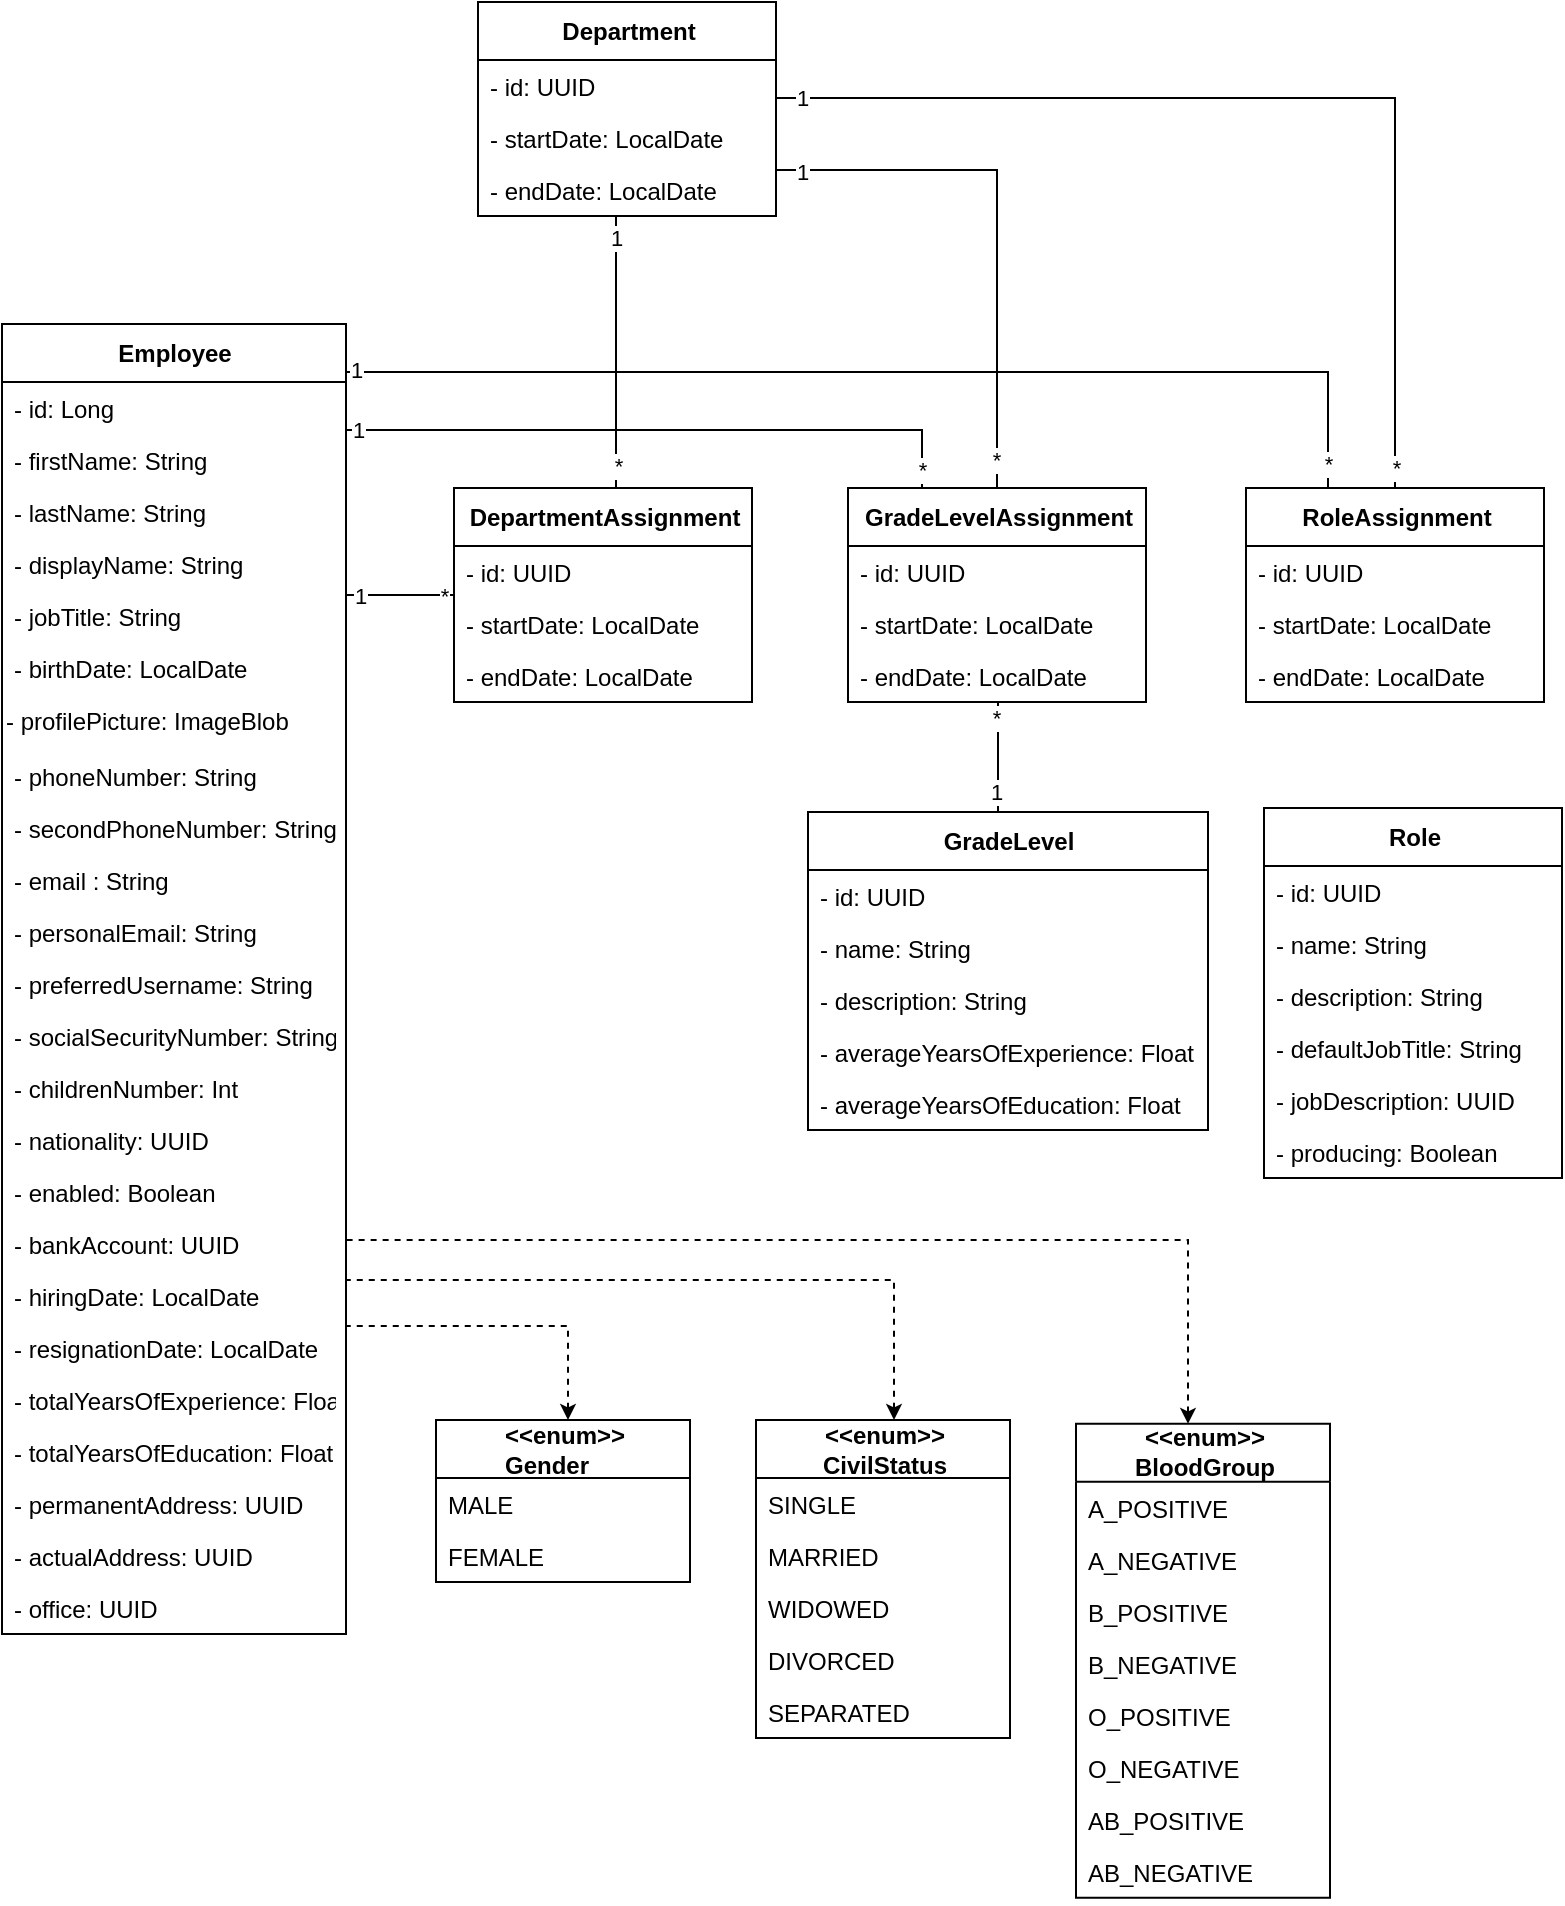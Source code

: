 <mxfile version="17.3.0" type="github">
  <diagram id="py8D9hM39GQcvUwsP0z1" name="Page-1">
    <mxGraphModel dx="100" dy="59" grid="0" gridSize="10" guides="1" tooltips="1" connect="1" arrows="1" fold="1" page="1" pageScale="1" pageWidth="827" pageHeight="1169" math="0" shadow="0">
      <root>
        <mxCell id="0" />
        <mxCell id="1" parent="0" />
        <mxCell id="fVXnOX0XPYzyJKklndwi-1" value="&lt;b&gt;Employee&lt;/b&gt;" style="swimlane;fontStyle=0;align=center;verticalAlign=middle;childLayout=stackLayout;horizontal=1;startSize=29;horizontalStack=0;resizeParent=1;resizeParentMax=0;resizeLast=0;collapsible=0;marginBottom=0;html=1;fontSize=12;labelPosition=center;verticalLabelPosition=middle;container=0;strokeColor=default;swimlaneLine=1;rounded=0;shadow=0;glass=0;sketch=0;perimeterSpacing=0;" vertex="1" parent="1">
          <mxGeometry x="33" y="167" width="172" height="655" as="geometry" />
        </mxCell>
        <mxCell id="fVXnOX0XPYzyJKklndwi-2" value="- id: Long" style="text;strokeColor=none;fillColor=none;align=left;verticalAlign=top;spacingLeft=4;spacingRight=4;overflow=hidden;rotatable=0;points=[[0,0.5],[1,0.5]];portConstraint=eastwest;container=0;fontStyle=0" vertex="1" parent="fVXnOX0XPYzyJKklndwi-1">
          <mxGeometry y="29" width="172" height="26" as="geometry" />
        </mxCell>
        <mxCell id="fVXnOX0XPYzyJKklndwi-3" value="- firstName: String" style="text;strokeColor=none;fillColor=none;align=left;verticalAlign=top;spacingLeft=4;spacingRight=4;overflow=hidden;rotatable=0;points=[[0,0.5],[1,0.5]];portConstraint=eastwest;container=0;fontStyle=0" vertex="1" parent="fVXnOX0XPYzyJKklndwi-1">
          <mxGeometry y="55" width="172" height="26" as="geometry" />
        </mxCell>
        <mxCell id="fVXnOX0XPYzyJKklndwi-4" value="- lastName: String" style="text;strokeColor=none;fillColor=none;align=left;verticalAlign=top;spacingLeft=4;spacingRight=4;overflow=hidden;rotatable=0;points=[[0,0.5],[1,0.5]];portConstraint=eastwest;container=0;fontStyle=0" vertex="1" parent="fVXnOX0XPYzyJKklndwi-1">
          <mxGeometry y="81" width="172" height="26" as="geometry" />
        </mxCell>
        <mxCell id="fVXnOX0XPYzyJKklndwi-5" value="- displayName: String" style="text;strokeColor=none;fillColor=none;align=left;verticalAlign=top;spacingLeft=4;spacingRight=4;overflow=hidden;rotatable=0;points=[[0,0.5],[1,0.5]];portConstraint=eastwest;container=0;fontStyle=0" vertex="1" parent="fVXnOX0XPYzyJKklndwi-1">
          <mxGeometry y="107" width="172" height="26" as="geometry" />
        </mxCell>
        <mxCell id="fVXnOX0XPYzyJKklndwi-6" value="- jobTitle: String" style="text;strokeColor=none;fillColor=none;align=left;verticalAlign=top;spacingLeft=4;spacingRight=4;overflow=hidden;rotatable=0;points=[[0,0.5],[1,0.5]];portConstraint=eastwest;container=0;fontStyle=0" vertex="1" parent="fVXnOX0XPYzyJKklndwi-1">
          <mxGeometry y="133" width="172" height="26" as="geometry" />
        </mxCell>
        <mxCell id="fVXnOX0XPYzyJKklndwi-7" value="- birthDate: LocalDate" style="text;strokeColor=none;fillColor=none;align=left;verticalAlign=top;spacingLeft=4;spacingRight=4;overflow=hidden;rotatable=0;points=[[0,0.5],[1,0.5]];portConstraint=eastwest;container=0;fontStyle=0" vertex="1" parent="fVXnOX0XPYzyJKklndwi-1">
          <mxGeometry y="159" width="172" height="26" as="geometry" />
        </mxCell>
        <mxCell id="fVXnOX0XPYzyJKklndwi-8" value="- profilePicture: ImageBlob" style="text;whiteSpace=wrap;html=1;" vertex="1" parent="fVXnOX0XPYzyJKklndwi-1">
          <mxGeometry y="185" width="172" height="28" as="geometry" />
        </mxCell>
        <mxCell id="fVXnOX0XPYzyJKklndwi-9" value="- phoneNumber: String" style="text;strokeColor=none;fillColor=none;align=left;verticalAlign=top;spacingLeft=4;spacingRight=4;overflow=hidden;rotatable=0;points=[[0,0.5],[1,0.5]];portConstraint=eastwest;container=0;fontStyle=0" vertex="1" parent="fVXnOX0XPYzyJKklndwi-1">
          <mxGeometry y="213" width="172" height="26" as="geometry" />
        </mxCell>
        <mxCell id="fVXnOX0XPYzyJKklndwi-10" value="- secondPhoneNumber: String" style="text;strokeColor=none;fillColor=none;align=left;verticalAlign=top;spacingLeft=4;spacingRight=4;overflow=hidden;rotatable=0;points=[[0,0.5],[1,0.5]];portConstraint=eastwest;container=0;fontStyle=0" vertex="1" parent="fVXnOX0XPYzyJKklndwi-1">
          <mxGeometry y="239" width="172" height="26" as="geometry" />
        </mxCell>
        <mxCell id="fVXnOX0XPYzyJKklndwi-11" value="- email : String" style="text;strokeColor=none;fillColor=none;align=left;verticalAlign=top;spacingLeft=4;spacingRight=4;overflow=hidden;rotatable=0;points=[[0,0.5],[1,0.5]];portConstraint=eastwest;container=0;fontStyle=0" vertex="1" parent="fVXnOX0XPYzyJKklndwi-1">
          <mxGeometry y="265" width="172" height="26" as="geometry" />
        </mxCell>
        <mxCell id="fVXnOX0XPYzyJKklndwi-12" value="- personalEmail: String" style="text;strokeColor=none;fillColor=none;align=left;verticalAlign=top;spacingLeft=4;spacingRight=4;overflow=hidden;rotatable=0;points=[[0,0.5],[1,0.5]];portConstraint=eastwest;container=0;fontStyle=0" vertex="1" parent="fVXnOX0XPYzyJKklndwi-1">
          <mxGeometry y="291" width="172" height="26" as="geometry" />
        </mxCell>
        <mxCell id="fVXnOX0XPYzyJKklndwi-13" value="- preferredUsername: String" style="text;strokeColor=none;fillColor=none;align=left;verticalAlign=top;spacingLeft=4;spacingRight=4;overflow=hidden;rotatable=0;points=[[0,0.5],[1,0.5]];portConstraint=eastwest;container=0;fontStyle=0" vertex="1" parent="fVXnOX0XPYzyJKklndwi-1">
          <mxGeometry y="317" width="172" height="26" as="geometry" />
        </mxCell>
        <mxCell id="fVXnOX0XPYzyJKklndwi-14" value="- socialSecurityNumber: String" style="text;strokeColor=none;fillColor=none;align=left;verticalAlign=top;spacingLeft=4;spacingRight=4;overflow=hidden;rotatable=0;points=[[0,0.5],[1,0.5]];portConstraint=eastwest;container=0;fontStyle=0" vertex="1" parent="fVXnOX0XPYzyJKklndwi-1">
          <mxGeometry y="343" width="172" height="26" as="geometry" />
        </mxCell>
        <mxCell id="fVXnOX0XPYzyJKklndwi-15" value="- childrenNumber: Int" style="text;strokeColor=none;fillColor=none;align=left;verticalAlign=top;spacingLeft=4;spacingRight=4;overflow=hidden;rotatable=0;points=[[0,0.5],[1,0.5]];portConstraint=eastwest;container=0;fontStyle=0" vertex="1" parent="fVXnOX0XPYzyJKklndwi-1">
          <mxGeometry y="369" width="172" height="26" as="geometry" />
        </mxCell>
        <mxCell id="fVXnOX0XPYzyJKklndwi-16" value="- nationality: UUID" style="text;strokeColor=none;fillColor=none;align=left;verticalAlign=top;spacingLeft=4;spacingRight=4;overflow=hidden;rotatable=0;points=[[0,0.5],[1,0.5]];portConstraint=eastwest;container=0;fontStyle=0" vertex="1" parent="fVXnOX0XPYzyJKklndwi-1">
          <mxGeometry y="395" width="172" height="26" as="geometry" />
        </mxCell>
        <mxCell id="fVXnOX0XPYzyJKklndwi-17" value="- enabled: Boolean" style="text;strokeColor=none;fillColor=none;align=left;verticalAlign=top;spacingLeft=4;spacingRight=4;overflow=hidden;rotatable=0;points=[[0,0.5],[1,0.5]];portConstraint=eastwest;container=0;fontStyle=0" vertex="1" parent="fVXnOX0XPYzyJKklndwi-1">
          <mxGeometry y="421" width="172" height="26" as="geometry" />
        </mxCell>
        <mxCell id="fVXnOX0XPYzyJKklndwi-18" value="- bankAccount: UUID" style="text;strokeColor=none;fillColor=none;align=left;verticalAlign=top;spacingLeft=4;spacingRight=4;overflow=hidden;rotatable=0;points=[[0,0.5],[1,0.5]];portConstraint=eastwest;container=0;fontStyle=0" vertex="1" parent="fVXnOX0XPYzyJKklndwi-1">
          <mxGeometry y="447" width="172" height="26" as="geometry" />
        </mxCell>
        <mxCell id="fVXnOX0XPYzyJKklndwi-19" value="- hiringDate: LocalDate" style="text;strokeColor=none;fillColor=none;align=left;verticalAlign=top;spacingLeft=4;spacingRight=4;overflow=hidden;rotatable=0;points=[[0,0.5],[1,0.5]];portConstraint=eastwest;container=0;fontStyle=0" vertex="1" parent="fVXnOX0XPYzyJKklndwi-1">
          <mxGeometry y="473" width="172" height="26" as="geometry" />
        </mxCell>
        <mxCell id="fVXnOX0XPYzyJKklndwi-20" value="- resignationDate: LocalDate" style="text;strokeColor=none;fillColor=none;align=left;verticalAlign=top;spacingLeft=4;spacingRight=4;overflow=hidden;rotatable=0;points=[[0,0.5],[1,0.5]];portConstraint=eastwest;container=0;fontStyle=0" vertex="1" parent="fVXnOX0XPYzyJKklndwi-1">
          <mxGeometry y="499" width="172" height="26" as="geometry" />
        </mxCell>
        <mxCell id="fVXnOX0XPYzyJKklndwi-21" value="- totalYearsOfExperience: Float" style="text;strokeColor=none;fillColor=none;align=left;verticalAlign=top;spacingLeft=4;spacingRight=4;overflow=hidden;rotatable=0;points=[[0,0.5],[1,0.5]];portConstraint=eastwest;container=0;fontStyle=0" vertex="1" parent="fVXnOX0XPYzyJKklndwi-1">
          <mxGeometry y="525" width="172" height="26" as="geometry" />
        </mxCell>
        <mxCell id="fVXnOX0XPYzyJKklndwi-22" value="- totalYearsOfEducation: Float" style="text;strokeColor=none;fillColor=none;align=left;verticalAlign=top;spacingLeft=4;spacingRight=4;overflow=hidden;rotatable=0;points=[[0,0.5],[1,0.5]];portConstraint=eastwest;container=0;fontStyle=0" vertex="1" parent="fVXnOX0XPYzyJKklndwi-1">
          <mxGeometry y="551" width="172" height="26" as="geometry" />
        </mxCell>
        <mxCell id="fVXnOX0XPYzyJKklndwi-23" value="- permanentAddress: UUID" style="text;strokeColor=none;fillColor=none;align=left;verticalAlign=top;spacingLeft=4;spacingRight=4;overflow=hidden;rotatable=0;points=[[0,0.5],[1,0.5]];portConstraint=eastwest;container=0;fontStyle=0" vertex="1" parent="fVXnOX0XPYzyJKklndwi-1">
          <mxGeometry y="577" width="172" height="26" as="geometry" />
        </mxCell>
        <mxCell id="fVXnOX0XPYzyJKklndwi-24" value="- actualAddress: UUID" style="text;strokeColor=none;fillColor=none;align=left;verticalAlign=top;spacingLeft=4;spacingRight=4;overflow=hidden;rotatable=0;points=[[0,0.5],[1,0.5]];portConstraint=eastwest;container=0;fontStyle=0" vertex="1" parent="fVXnOX0XPYzyJKklndwi-1">
          <mxGeometry y="603" width="172" height="26" as="geometry" />
        </mxCell>
        <mxCell id="fVXnOX0XPYzyJKklndwi-25" value="- office: UUID" style="text;strokeColor=none;fillColor=none;align=left;verticalAlign=top;spacingLeft=4;spacingRight=4;overflow=hidden;rotatable=0;points=[[0,0.5],[1,0.5]];portConstraint=eastwest;container=0;fontStyle=0" vertex="1" parent="fVXnOX0XPYzyJKklndwi-1">
          <mxGeometry y="629" width="172" height="26" as="geometry" />
        </mxCell>
        <mxCell id="fVXnOX0XPYzyJKklndwi-31" style="edgeStyle=orthogonalEdgeStyle;rounded=0;orthogonalLoop=1;jettySize=auto;html=1;endArrow=none;endFill=0;endSize=5;startSize=5;" edge="1" parent="1" source="fVXnOX0XPYzyJKklndwi-26" target="fVXnOX0XPYzyJKklndwi-1">
          <mxGeometry relative="1" as="geometry">
            <Array as="points">
              <mxPoint x="238" y="303" />
              <mxPoint x="238" y="303" />
            </Array>
          </mxGeometry>
        </mxCell>
        <mxCell id="fVXnOX0XPYzyJKklndwi-32" value="*" style="edgeLabel;html=1;align=center;verticalAlign=middle;resizable=0;points=[];" vertex="1" connectable="0" parent="fVXnOX0XPYzyJKklndwi-31">
          <mxGeometry x="-0.925" relative="1" as="geometry">
            <mxPoint x="-3" as="offset" />
          </mxGeometry>
        </mxCell>
        <mxCell id="fVXnOX0XPYzyJKklndwi-33" value="1" style="edgeLabel;html=1;align=center;verticalAlign=middle;resizable=0;points=[];" vertex="1" connectable="0" parent="fVXnOX0XPYzyJKklndwi-31">
          <mxGeometry x="0.884" relative="1" as="geometry">
            <mxPoint x="4" as="offset" />
          </mxGeometry>
        </mxCell>
        <mxCell id="fVXnOX0XPYzyJKklndwi-38" style="edgeStyle=orthogonalEdgeStyle;rounded=0;orthogonalLoop=1;jettySize=auto;html=1;endArrow=none;endFill=0;startSize=5;endSize=5;" edge="1" parent="1" source="fVXnOX0XPYzyJKklndwi-26" target="fVXnOX0XPYzyJKklndwi-34">
          <mxGeometry relative="1" as="geometry">
            <Array as="points">
              <mxPoint x="340" y="145" />
              <mxPoint x="340" y="145" />
            </Array>
          </mxGeometry>
        </mxCell>
        <mxCell id="fVXnOX0XPYzyJKklndwi-39" value="*" style="edgeLabel;html=1;align=center;verticalAlign=middle;resizable=0;points=[];" vertex="1" connectable="0" parent="fVXnOX0XPYzyJKklndwi-38">
          <mxGeometry x="-0.839" y="-1" relative="1" as="geometry">
            <mxPoint as="offset" />
          </mxGeometry>
        </mxCell>
        <mxCell id="fVXnOX0XPYzyJKklndwi-40" value="1" style="edgeLabel;html=1;align=center;verticalAlign=middle;resizable=0;points=[];" vertex="1" connectable="0" parent="fVXnOX0XPYzyJKklndwi-38">
          <mxGeometry x="0.861" y="-1" relative="1" as="geometry">
            <mxPoint x="-1" y="1" as="offset" />
          </mxGeometry>
        </mxCell>
        <mxCell id="fVXnOX0XPYzyJKklndwi-26" value="&lt;div style=&quot;text-align: left&quot;&gt;&lt;span&gt;DepartmentAssignment&lt;/span&gt;&lt;/div&gt;" style="swimlane;fontStyle=1;align=center;verticalAlign=middle;childLayout=stackLayout;horizontal=1;startSize=29;horizontalStack=0;resizeParent=1;resizeParentMax=0;resizeLast=0;collapsible=0;marginBottom=0;html=1;fontSize=12;labelPosition=center;verticalLabelPosition=middle;container=0;swimlaneLine=1;rounded=0;sketch=0;glass=0;" vertex="1" parent="1">
          <mxGeometry x="259" y="249" width="149" height="107" as="geometry" />
        </mxCell>
        <mxCell id="fVXnOX0XPYzyJKklndwi-27" value="- id: UUID" style="text;strokeColor=none;fillColor=none;align=left;verticalAlign=top;spacingLeft=4;spacingRight=4;overflow=hidden;rotatable=0;points=[[0,0.5],[1,0.5]];portConstraint=eastwest;container=0;fontStyle=0" vertex="1" parent="fVXnOX0XPYzyJKklndwi-26">
          <mxGeometry y="29" width="149" height="26" as="geometry" />
        </mxCell>
        <mxCell id="fVXnOX0XPYzyJKklndwi-28" value="- startDate: LocalDate" style="text;strokeColor=none;fillColor=none;align=left;verticalAlign=top;spacingLeft=4;spacingRight=4;overflow=hidden;rotatable=0;points=[[0,0.5],[1,0.5]];portConstraint=eastwest;container=0;fontStyle=0" vertex="1" parent="fVXnOX0XPYzyJKklndwi-26">
          <mxGeometry y="55" width="149" height="26" as="geometry" />
        </mxCell>
        <mxCell id="fVXnOX0XPYzyJKklndwi-29" value="- endDate: LocalDate" style="text;strokeColor=none;fillColor=none;align=left;verticalAlign=top;spacingLeft=4;spacingRight=4;overflow=hidden;rotatable=0;points=[[0,0.5],[1,0.5]];portConstraint=eastwest;container=0;fontStyle=0" vertex="1" parent="fVXnOX0XPYzyJKklndwi-26">
          <mxGeometry y="81" width="149" height="26" as="geometry" />
        </mxCell>
        <mxCell id="fVXnOX0XPYzyJKklndwi-34" value="&lt;div style=&quot;text-align: left&quot;&gt;&lt;span&gt;Department&lt;/span&gt;&lt;/div&gt;" style="swimlane;fontStyle=1;align=center;verticalAlign=middle;childLayout=stackLayout;horizontal=1;startSize=29;horizontalStack=0;resizeParent=1;resizeParentMax=0;resizeLast=0;collapsible=0;marginBottom=0;html=1;fontSize=12;labelPosition=center;verticalLabelPosition=middle;container=0;swimlaneLine=1;rounded=0;sketch=0;glass=0;" vertex="1" parent="1">
          <mxGeometry x="271" y="6" width="149" height="107" as="geometry" />
        </mxCell>
        <mxCell id="fVXnOX0XPYzyJKklndwi-35" value="- id: UUID" style="text;strokeColor=none;fillColor=none;align=left;verticalAlign=top;spacingLeft=4;spacingRight=4;overflow=hidden;rotatable=0;points=[[0,0.5],[1,0.5]];portConstraint=eastwest;container=0;fontStyle=0" vertex="1" parent="fVXnOX0XPYzyJKklndwi-34">
          <mxGeometry y="29" width="149" height="26" as="geometry" />
        </mxCell>
        <mxCell id="fVXnOX0XPYzyJKklndwi-36" value="- startDate: LocalDate" style="text;strokeColor=none;fillColor=none;align=left;verticalAlign=top;spacingLeft=4;spacingRight=4;overflow=hidden;rotatable=0;points=[[0,0.5],[1,0.5]];portConstraint=eastwest;container=0;fontStyle=0" vertex="1" parent="fVXnOX0XPYzyJKklndwi-34">
          <mxGeometry y="55" width="149" height="26" as="geometry" />
        </mxCell>
        <mxCell id="fVXnOX0XPYzyJKklndwi-37" value="- endDate: LocalDate" style="text;strokeColor=none;fillColor=none;align=left;verticalAlign=top;spacingLeft=4;spacingRight=4;overflow=hidden;rotatable=0;points=[[0,0.5],[1,0.5]];portConstraint=eastwest;container=0;fontStyle=0" vertex="1" parent="fVXnOX0XPYzyJKklndwi-34">
          <mxGeometry y="81" width="149" height="26" as="geometry" />
        </mxCell>
        <mxCell id="fVXnOX0XPYzyJKklndwi-48" style="edgeStyle=orthogonalEdgeStyle;rounded=0;orthogonalLoop=1;jettySize=auto;html=1;endArrow=none;endFill=0;startSize=5;endSize=5;" edge="1" parent="1" source="fVXnOX0XPYzyJKklndwi-41" target="fVXnOX0XPYzyJKklndwi-34">
          <mxGeometry relative="1" as="geometry">
            <Array as="points">
              <mxPoint x="531" y="90" />
            </Array>
          </mxGeometry>
        </mxCell>
        <mxCell id="fVXnOX0XPYzyJKklndwi-49" value="*" style="edgeLabel;html=1;align=center;verticalAlign=middle;resizable=0;points=[];" vertex="1" connectable="0" parent="fVXnOX0XPYzyJKklndwi-48">
          <mxGeometry x="-0.891" y="1" relative="1" as="geometry">
            <mxPoint as="offset" />
          </mxGeometry>
        </mxCell>
        <mxCell id="fVXnOX0XPYzyJKklndwi-50" value="1" style="edgeLabel;html=1;align=center;verticalAlign=middle;resizable=0;points=[];" vertex="1" connectable="0" parent="fVXnOX0XPYzyJKklndwi-48">
          <mxGeometry x="0.909" y="1" relative="1" as="geometry">
            <mxPoint as="offset" />
          </mxGeometry>
        </mxCell>
        <mxCell id="fVXnOX0XPYzyJKklndwi-41" value="&lt;div style=&quot;text-align: left&quot;&gt;GradeLevelAssignment&lt;br&gt;&lt;/div&gt;" style="swimlane;fontStyle=1;align=center;verticalAlign=middle;childLayout=stackLayout;horizontal=1;startSize=29;horizontalStack=0;resizeParent=1;resizeParentMax=0;resizeLast=0;collapsible=0;marginBottom=0;html=1;fontSize=12;labelPosition=center;verticalLabelPosition=middle;container=0;swimlaneLine=1;rounded=0;sketch=0;glass=0;" vertex="1" parent="1">
          <mxGeometry x="456" y="249" width="149" height="107" as="geometry" />
        </mxCell>
        <mxCell id="fVXnOX0XPYzyJKklndwi-42" value="- id: UUID" style="text;strokeColor=none;fillColor=none;align=left;verticalAlign=top;spacingLeft=4;spacingRight=4;overflow=hidden;rotatable=0;points=[[0,0.5],[1,0.5]];portConstraint=eastwest;container=0;fontStyle=0" vertex="1" parent="fVXnOX0XPYzyJKklndwi-41">
          <mxGeometry y="29" width="149" height="26" as="geometry" />
        </mxCell>
        <mxCell id="fVXnOX0XPYzyJKklndwi-43" value="- startDate: LocalDate" style="text;strokeColor=none;fillColor=none;align=left;verticalAlign=top;spacingLeft=4;spacingRight=4;overflow=hidden;rotatable=0;points=[[0,0.5],[1,0.5]];portConstraint=eastwest;container=0;fontStyle=0" vertex="1" parent="fVXnOX0XPYzyJKklndwi-41">
          <mxGeometry y="55" width="149" height="26" as="geometry" />
        </mxCell>
        <mxCell id="fVXnOX0XPYzyJKklndwi-44" value="- endDate: LocalDate" style="text;strokeColor=none;fillColor=none;align=left;verticalAlign=top;spacingLeft=4;spacingRight=4;overflow=hidden;rotatable=0;points=[[0,0.5],[1,0.5]];portConstraint=eastwest;container=0;fontStyle=0" vertex="1" parent="fVXnOX0XPYzyJKklndwi-41">
          <mxGeometry y="81" width="149" height="26" as="geometry" />
        </mxCell>
        <mxCell id="fVXnOX0XPYzyJKklndwi-45" style="edgeStyle=orthogonalEdgeStyle;rounded=0;orthogonalLoop=1;jettySize=auto;html=1;endArrow=none;endFill=0;startSize=5;endSize=5;" edge="1" parent="1" source="fVXnOX0XPYzyJKklndwi-1" target="fVXnOX0XPYzyJKklndwi-41">
          <mxGeometry relative="1" as="geometry">
            <Array as="points">
              <mxPoint x="493" y="220" />
            </Array>
          </mxGeometry>
        </mxCell>
        <mxCell id="fVXnOX0XPYzyJKklndwi-46" value="*" style="edgeLabel;html=1;align=center;verticalAlign=middle;resizable=0;points=[];" vertex="1" connectable="0" parent="fVXnOX0XPYzyJKklndwi-45">
          <mxGeometry x="0.963" relative="1" as="geometry">
            <mxPoint y="-3" as="offset" />
          </mxGeometry>
        </mxCell>
        <mxCell id="fVXnOX0XPYzyJKklndwi-47" value="1" style="edgeLabel;html=1;align=center;verticalAlign=middle;resizable=0;points=[];" vertex="1" connectable="0" parent="fVXnOX0XPYzyJKklndwi-45">
          <mxGeometry x="-0.962" relative="1" as="geometry">
            <mxPoint as="offset" />
          </mxGeometry>
        </mxCell>
        <mxCell id="fVXnOX0XPYzyJKklndwi-57" style="edgeStyle=orthogonalEdgeStyle;rounded=0;orthogonalLoop=1;jettySize=auto;html=1;endArrow=none;endFill=0;startSize=5;endSize=5;" edge="1" parent="1" source="fVXnOX0XPYzyJKklndwi-51" target="fVXnOX0XPYzyJKklndwi-41">
          <mxGeometry relative="1" as="geometry">
            <Array as="points">
              <mxPoint x="531" y="379" />
              <mxPoint x="531" y="379" />
            </Array>
          </mxGeometry>
        </mxCell>
        <mxCell id="fVXnOX0XPYzyJKklndwi-58" value="*" style="edgeLabel;html=1;align=center;verticalAlign=middle;resizable=0;points=[];" vertex="1" connectable="0" parent="fVXnOX0XPYzyJKklndwi-57">
          <mxGeometry x="0.773" relative="1" as="geometry">
            <mxPoint x="-1" y="2" as="offset" />
          </mxGeometry>
        </mxCell>
        <mxCell id="fVXnOX0XPYzyJKklndwi-59" value="1" style="edgeLabel;html=1;align=center;verticalAlign=middle;resizable=0;points=[];" vertex="1" connectable="0" parent="fVXnOX0XPYzyJKklndwi-57">
          <mxGeometry x="-0.63" y="1" relative="1" as="geometry">
            <mxPoint as="offset" />
          </mxGeometry>
        </mxCell>
        <mxCell id="fVXnOX0XPYzyJKklndwi-51" value="GradeLevel" style="swimlane;fontStyle=1;align=center;verticalAlign=middle;childLayout=stackLayout;horizontal=1;startSize=29;horizontalStack=0;resizeParent=1;resizeParentMax=0;resizeLast=0;collapsible=0;marginBottom=0;html=1;fontSize=12;labelPosition=center;verticalLabelPosition=middle;container=0;swimlaneLine=1;rounded=0;sketch=0;glass=0;" vertex="1" parent="1">
          <mxGeometry x="436" y="411" width="200" height="159" as="geometry" />
        </mxCell>
        <mxCell id="fVXnOX0XPYzyJKklndwi-52" value="- id: UUID" style="text;strokeColor=none;fillColor=none;align=left;verticalAlign=top;spacingLeft=4;spacingRight=4;overflow=hidden;rotatable=0;points=[[0,0.5],[1,0.5]];portConstraint=eastwest;container=0;fontStyle=0" vertex="1" parent="fVXnOX0XPYzyJKklndwi-51">
          <mxGeometry y="29" width="200" height="26" as="geometry" />
        </mxCell>
        <mxCell id="fVXnOX0XPYzyJKklndwi-53" value="- name: String" style="text;strokeColor=none;fillColor=none;align=left;verticalAlign=top;spacingLeft=4;spacingRight=4;overflow=hidden;rotatable=0;points=[[0,0.5],[1,0.5]];portConstraint=eastwest;container=0;fontStyle=0" vertex="1" parent="fVXnOX0XPYzyJKklndwi-51">
          <mxGeometry y="55" width="200" height="26" as="geometry" />
        </mxCell>
        <mxCell id="fVXnOX0XPYzyJKklndwi-54" value="- description: String" style="text;strokeColor=none;fillColor=none;align=left;verticalAlign=top;spacingLeft=4;spacingRight=4;overflow=hidden;rotatable=0;points=[[0,0.5],[1,0.5]];portConstraint=eastwest;container=0;fontStyle=0" vertex="1" parent="fVXnOX0XPYzyJKklndwi-51">
          <mxGeometry y="81" width="200" height="26" as="geometry" />
        </mxCell>
        <mxCell id="fVXnOX0XPYzyJKklndwi-55" value="- averageYearsOfExperience: Float" style="text;strokeColor=none;fillColor=none;align=left;verticalAlign=top;spacingLeft=4;spacingRight=4;overflow=hidden;rotatable=0;points=[[0,0.5],[1,0.5]];portConstraint=eastwest;container=0;fontStyle=0" vertex="1" parent="fVXnOX0XPYzyJKklndwi-51">
          <mxGeometry y="107" width="200" height="26" as="geometry" />
        </mxCell>
        <mxCell id="fVXnOX0XPYzyJKklndwi-56" value="- averageYearsOfEducation: Float" style="text;strokeColor=none;fillColor=none;align=left;verticalAlign=top;spacingLeft=4;spacingRight=4;overflow=hidden;rotatable=0;points=[[0,0.5],[1,0.5]];portConstraint=eastwest;container=0;fontStyle=0" vertex="1" parent="fVXnOX0XPYzyJKklndwi-51">
          <mxGeometry y="133" width="200" height="26" as="geometry" />
        </mxCell>
        <mxCell id="fVXnOX0XPYzyJKklndwi-64" style="edgeStyle=orthogonalEdgeStyle;rounded=0;orthogonalLoop=1;jettySize=auto;html=1;endArrow=none;endFill=0;startSize=5;endSize=5;" edge="1" parent="1" source="fVXnOX0XPYzyJKklndwi-60" target="fVXnOX0XPYzyJKklndwi-34">
          <mxGeometry relative="1" as="geometry">
            <mxPoint x="730" y="261" as="sourcePoint" />
            <Array as="points">
              <mxPoint x="730" y="54" />
            </Array>
          </mxGeometry>
        </mxCell>
        <mxCell id="fVXnOX0XPYzyJKklndwi-65" value="*" style="edgeLabel;html=1;align=center;verticalAlign=middle;resizable=0;points=[];" vertex="1" connectable="0" parent="fVXnOX0XPYzyJKklndwi-64">
          <mxGeometry x="-0.96" relative="1" as="geometry">
            <mxPoint as="offset" />
          </mxGeometry>
        </mxCell>
        <mxCell id="fVXnOX0XPYzyJKklndwi-66" value="1" style="edgeLabel;html=1;align=center;verticalAlign=middle;resizable=0;points=[];" vertex="1" connectable="0" parent="fVXnOX0XPYzyJKklndwi-64">
          <mxGeometry x="0.951" relative="1" as="geometry">
            <mxPoint as="offset" />
          </mxGeometry>
        </mxCell>
        <mxCell id="fVXnOX0XPYzyJKklndwi-67" style="edgeStyle=orthogonalEdgeStyle;rounded=0;orthogonalLoop=1;jettySize=auto;html=1;endArrow=none;endFill=0;startSize=5;endSize=5;" edge="1" parent="1" source="fVXnOX0XPYzyJKklndwi-60" target="fVXnOX0XPYzyJKklndwi-1">
          <mxGeometry relative="1" as="geometry">
            <Array as="points">
              <mxPoint x="696" y="191" />
            </Array>
          </mxGeometry>
        </mxCell>
        <mxCell id="fVXnOX0XPYzyJKklndwi-68" value="*" style="edgeLabel;html=1;align=center;verticalAlign=middle;resizable=0;points=[];" vertex="1" connectable="0" parent="fVXnOX0XPYzyJKklndwi-67">
          <mxGeometry x="-0.956" relative="1" as="geometry">
            <mxPoint as="offset" />
          </mxGeometry>
        </mxCell>
        <mxCell id="fVXnOX0XPYzyJKklndwi-69" value="1" style="edgeLabel;html=1;align=center;verticalAlign=middle;resizable=0;points=[];" vertex="1" connectable="0" parent="fVXnOX0XPYzyJKklndwi-67">
          <mxGeometry x="0.966" y="-1" relative="1" as="geometry">
            <mxPoint x="-5" as="offset" />
          </mxGeometry>
        </mxCell>
        <mxCell id="fVXnOX0XPYzyJKklndwi-60" value="RoleAssignment" style="swimlane;fontStyle=1;align=center;verticalAlign=middle;childLayout=stackLayout;horizontal=1;startSize=29;horizontalStack=0;resizeParent=1;resizeParentMax=0;resizeLast=0;collapsible=0;marginBottom=0;html=1;fontSize=12;labelPosition=center;verticalLabelPosition=middle;container=0;swimlaneLine=1;rounded=0;sketch=0;glass=0;" vertex="1" parent="1">
          <mxGeometry x="655" y="249" width="149" height="107" as="geometry" />
        </mxCell>
        <mxCell id="fVXnOX0XPYzyJKklndwi-61" value="- id: UUID" style="text;strokeColor=none;fillColor=none;align=left;verticalAlign=top;spacingLeft=4;spacingRight=4;overflow=hidden;rotatable=0;points=[[0,0.5],[1,0.5]];portConstraint=eastwest;container=0;fontStyle=0" vertex="1" parent="fVXnOX0XPYzyJKklndwi-60">
          <mxGeometry y="29" width="149" height="26" as="geometry" />
        </mxCell>
        <mxCell id="fVXnOX0XPYzyJKklndwi-62" value="- startDate: LocalDate" style="text;strokeColor=none;fillColor=none;align=left;verticalAlign=top;spacingLeft=4;spacingRight=4;overflow=hidden;rotatable=0;points=[[0,0.5],[1,0.5]];portConstraint=eastwest;container=0;fontStyle=0" vertex="1" parent="fVXnOX0XPYzyJKklndwi-60">
          <mxGeometry y="55" width="149" height="26" as="geometry" />
        </mxCell>
        <mxCell id="fVXnOX0XPYzyJKklndwi-63" value="- endDate: LocalDate" style="text;strokeColor=none;fillColor=none;align=left;verticalAlign=top;spacingLeft=4;spacingRight=4;overflow=hidden;rotatable=0;points=[[0,0.5],[1,0.5]];portConstraint=eastwest;container=0;fontStyle=0" vertex="1" parent="fVXnOX0XPYzyJKklndwi-60">
          <mxGeometry y="81" width="149" height="26" as="geometry" />
        </mxCell>
        <mxCell id="fVXnOX0XPYzyJKklndwi-70" value="Role" style="swimlane;fontStyle=1;align=center;verticalAlign=middle;childLayout=stackLayout;horizontal=1;startSize=29;horizontalStack=0;resizeParent=1;resizeParentMax=0;resizeLast=0;collapsible=0;marginBottom=0;html=1;fontSize=12;labelPosition=center;verticalLabelPosition=middle;container=0;swimlaneLine=1;rounded=0;sketch=0;glass=0;" vertex="1" parent="1">
          <mxGeometry x="664" y="409" width="149" height="185" as="geometry" />
        </mxCell>
        <mxCell id="fVXnOX0XPYzyJKklndwi-71" value="- id: UUID" style="text;strokeColor=none;fillColor=none;align=left;verticalAlign=top;spacingLeft=4;spacingRight=4;overflow=hidden;rotatable=0;points=[[0,0.5],[1,0.5]];portConstraint=eastwest;container=0;fontStyle=0" vertex="1" parent="fVXnOX0XPYzyJKklndwi-70">
          <mxGeometry y="29" width="149" height="26" as="geometry" />
        </mxCell>
        <mxCell id="fVXnOX0XPYzyJKklndwi-72" value="- name: String" style="text;strokeColor=none;fillColor=none;align=left;verticalAlign=top;spacingLeft=4;spacingRight=4;overflow=hidden;rotatable=0;points=[[0,0.5],[1,0.5]];portConstraint=eastwest;container=0;fontStyle=0" vertex="1" parent="fVXnOX0XPYzyJKklndwi-70">
          <mxGeometry y="55" width="149" height="26" as="geometry" />
        </mxCell>
        <mxCell id="fVXnOX0XPYzyJKklndwi-73" value="- description: String" style="text;strokeColor=none;fillColor=none;align=left;verticalAlign=top;spacingLeft=4;spacingRight=4;overflow=hidden;rotatable=0;points=[[0,0.5],[1,0.5]];portConstraint=eastwest;container=0;fontStyle=0" vertex="1" parent="fVXnOX0XPYzyJKklndwi-70">
          <mxGeometry y="81" width="149" height="26" as="geometry" />
        </mxCell>
        <mxCell id="fVXnOX0XPYzyJKklndwi-74" value="- defaultJobTitle: String" style="text;strokeColor=none;fillColor=none;align=left;verticalAlign=top;spacingLeft=4;spacingRight=4;overflow=hidden;rotatable=0;points=[[0,0.5],[1,0.5]];portConstraint=eastwest;container=0;fontStyle=0" vertex="1" parent="fVXnOX0XPYzyJKklndwi-70">
          <mxGeometry y="107" width="149" height="26" as="geometry" />
        </mxCell>
        <mxCell id="fVXnOX0XPYzyJKklndwi-75" value="- jobDescription: UUID" style="text;strokeColor=none;fillColor=none;align=left;verticalAlign=top;spacingLeft=4;spacingRight=4;overflow=hidden;rotatable=0;points=[[0,0.5],[1,0.5]];portConstraint=eastwest;container=0;fontStyle=0" vertex="1" parent="fVXnOX0XPYzyJKklndwi-70">
          <mxGeometry y="133" width="149" height="26" as="geometry" />
        </mxCell>
        <mxCell id="fVXnOX0XPYzyJKklndwi-76" value="- producing: Boolean" style="text;strokeColor=none;fillColor=none;align=left;verticalAlign=top;spacingLeft=4;spacingRight=4;overflow=hidden;rotatable=0;points=[[0,0.5],[1,0.5]];portConstraint=eastwest;container=0;fontStyle=0" vertex="1" parent="fVXnOX0XPYzyJKklndwi-70">
          <mxGeometry y="159" width="149" height="26" as="geometry" />
        </mxCell>
        <mxCell id="fVXnOX0XPYzyJKklndwi-83" style="edgeStyle=orthogonalEdgeStyle;rounded=0;orthogonalLoop=1;jettySize=auto;html=1;endArrow=none;endFill=0;startSize=5;endSize=5;startArrow=classic;startFill=1;dashed=1;" edge="1" parent="1" source="fVXnOX0XPYzyJKklndwi-77" target="fVXnOX0XPYzyJKklndwi-1">
          <mxGeometry relative="1" as="geometry">
            <mxPoint x="205" y="674.067" as="targetPoint" />
            <Array as="points">
              <mxPoint x="316" y="668" />
            </Array>
          </mxGeometry>
        </mxCell>
        <mxCell id="fVXnOX0XPYzyJKklndwi-77" value="&lt;b&gt;&amp;lt;&amp;lt;enum&amp;gt;&amp;gt;&lt;/b&gt;&lt;br&gt;&lt;div style=&quot;text-align: left&quot;&gt;&lt;b&gt;Gender&lt;/b&gt;&lt;br&gt;&lt;/div&gt;" style="swimlane;fontStyle=0;align=center;verticalAlign=middle;childLayout=stackLayout;horizontal=1;startSize=29;horizontalStack=0;resizeParent=1;resizeParentMax=0;resizeLast=0;collapsible=0;marginBottom=0;html=1;fontSize=12;labelPosition=center;verticalLabelPosition=middle;container=0;swimlaneLine=1;rounded=0;sketch=0;glass=0;" vertex="1" parent="1">
          <mxGeometry x="250" y="715" width="127" height="81" as="geometry" />
        </mxCell>
        <mxCell id="fVXnOX0XPYzyJKklndwi-78" value="MALE" style="text;strokeColor=none;fillColor=none;align=left;verticalAlign=top;spacingLeft=4;spacingRight=4;overflow=hidden;rotatable=0;points=[[0,0.5],[1,0.5]];portConstraint=eastwest;container=0;fontStyle=0" vertex="1" parent="fVXnOX0XPYzyJKklndwi-77">
          <mxGeometry y="29" width="127" height="26" as="geometry" />
        </mxCell>
        <mxCell id="fVXnOX0XPYzyJKklndwi-79" value="FEMALE" style="text;strokeColor=none;fillColor=none;align=left;verticalAlign=top;spacingLeft=4;spacingRight=4;overflow=hidden;rotatable=0;points=[[0,0.5],[1,0.5]];portConstraint=eastwest;container=0;fontStyle=0" vertex="1" parent="fVXnOX0XPYzyJKklndwi-77">
          <mxGeometry y="55" width="127" height="26" as="geometry" />
        </mxCell>
        <mxCell id="fVXnOX0XPYzyJKklndwi-90" style="edgeStyle=orthogonalEdgeStyle;rounded=0;orthogonalLoop=1;jettySize=auto;html=1;dashed=1;startArrow=classic;startFill=1;endArrow=none;endFill=0;startSize=5;endSize=5;" edge="1" parent="1" source="fVXnOX0XPYzyJKklndwi-84" target="fVXnOX0XPYzyJKklndwi-1">
          <mxGeometry relative="1" as="geometry">
            <mxPoint x="205" y="657" as="targetPoint" />
            <Array as="points">
              <mxPoint x="479" y="645" />
            </Array>
          </mxGeometry>
        </mxCell>
        <mxCell id="fVXnOX0XPYzyJKklndwi-84" value="&lt;b&gt;&amp;lt;&amp;lt;enum&amp;gt;&amp;gt;&lt;/b&gt;&lt;br&gt;&lt;div style=&quot;text-align: left&quot;&gt;&lt;b&gt;CivilStatus&lt;/b&gt;&lt;br&gt;&lt;/div&gt;" style="swimlane;fontStyle=0;align=center;verticalAlign=middle;childLayout=stackLayout;horizontal=1;startSize=29;horizontalStack=0;resizeParent=1;resizeParentMax=0;resizeLast=0;collapsible=0;marginBottom=0;html=1;fontSize=12;labelPosition=center;verticalLabelPosition=middle;container=0;swimlaneLine=1;rounded=0;sketch=0;glass=0;" vertex="1" parent="1">
          <mxGeometry x="410" y="715" width="127" height="159" as="geometry" />
        </mxCell>
        <mxCell id="fVXnOX0XPYzyJKklndwi-85" value="SINGLE" style="text;strokeColor=none;fillColor=none;align=left;verticalAlign=top;spacingLeft=4;spacingRight=4;overflow=hidden;rotatable=0;points=[[0,0.5],[1,0.5]];portConstraint=eastwest;container=0;fontStyle=0" vertex="1" parent="fVXnOX0XPYzyJKklndwi-84">
          <mxGeometry y="29" width="127" height="26" as="geometry" />
        </mxCell>
        <mxCell id="fVXnOX0XPYzyJKklndwi-86" value="MARRIED" style="text;strokeColor=none;fillColor=none;align=left;verticalAlign=top;spacingLeft=4;spacingRight=4;overflow=hidden;rotatable=0;points=[[0,0.5],[1,0.5]];portConstraint=eastwest;container=0;fontStyle=0" vertex="1" parent="fVXnOX0XPYzyJKklndwi-84">
          <mxGeometry y="55" width="127" height="26" as="geometry" />
        </mxCell>
        <mxCell id="fVXnOX0XPYzyJKklndwi-87" value="WIDOWED" style="text;strokeColor=none;fillColor=none;align=left;verticalAlign=top;spacingLeft=4;spacingRight=4;overflow=hidden;rotatable=0;points=[[0,0.5],[1,0.5]];portConstraint=eastwest;container=0;fontStyle=0" vertex="1" parent="fVXnOX0XPYzyJKklndwi-84">
          <mxGeometry y="81" width="127" height="26" as="geometry" />
        </mxCell>
        <mxCell id="fVXnOX0XPYzyJKklndwi-88" value="DIVORCED" style="text;strokeColor=none;fillColor=none;align=left;verticalAlign=top;spacingLeft=4;spacingRight=4;overflow=hidden;rotatable=0;points=[[0,0.5],[1,0.5]];portConstraint=eastwest;container=0;fontStyle=0" vertex="1" parent="fVXnOX0XPYzyJKklndwi-84">
          <mxGeometry y="107" width="127" height="26" as="geometry" />
        </mxCell>
        <mxCell id="fVXnOX0XPYzyJKklndwi-89" value="SEPARATED" style="text;strokeColor=none;fillColor=none;align=left;verticalAlign=top;spacingLeft=4;spacingRight=4;overflow=hidden;rotatable=0;points=[[0,0.5],[1,0.5]];portConstraint=eastwest;container=0;fontStyle=0" vertex="1" parent="fVXnOX0XPYzyJKklndwi-84">
          <mxGeometry y="133" width="127" height="26" as="geometry" />
        </mxCell>
        <mxCell id="fVXnOX0XPYzyJKklndwi-101" value="" style="edgeStyle=orthogonalEdgeStyle;rounded=0;orthogonalLoop=1;jettySize=auto;html=1;dashed=1;startArrow=classic;startFill=1;endArrow=none;endFill=0;startSize=5;endSize=5;" edge="1" parent="1" source="fVXnOX0XPYzyJKklndwi-92" target="fVXnOX0XPYzyJKklndwi-1">
          <mxGeometry x="-0.002" y="3" relative="1" as="geometry">
            <mxPoint x="625.533" y="716.93" as="sourcePoint" />
            <mxPoint x="205" y="625" as="targetPoint" />
            <Array as="points">
              <mxPoint x="626" y="625" />
            </Array>
            <mxPoint as="offset" />
          </mxGeometry>
        </mxCell>
        <mxCell id="fVXnOX0XPYzyJKklndwi-92" value="&lt;b&gt;&amp;lt;&amp;lt;enum&amp;gt;&amp;gt;&lt;/b&gt;&lt;br&gt;&lt;div style=&quot;text-align: left&quot;&gt;&lt;b&gt;BloodGroup&lt;/b&gt;&lt;br&gt;&lt;/div&gt;" style="swimlane;fontStyle=0;align=center;verticalAlign=middle;childLayout=stackLayout;horizontal=1;startSize=29;horizontalStack=0;resizeParent=1;resizeParentMax=0;resizeLast=0;collapsible=0;marginBottom=0;html=1;fontSize=12;labelPosition=center;verticalLabelPosition=middle;container=0;swimlaneLine=1;rounded=0;sketch=0;glass=0;" vertex="1" parent="1">
          <mxGeometry x="570" y="716.93" width="127" height="237" as="geometry" />
        </mxCell>
        <mxCell id="fVXnOX0XPYzyJKklndwi-93" value="A_POSITIVE" style="text;strokeColor=none;fillColor=none;align=left;verticalAlign=top;spacingLeft=4;spacingRight=4;overflow=hidden;rotatable=0;points=[[0,0.5],[1,0.5]];portConstraint=eastwest;container=0;fontStyle=0" vertex="1" parent="fVXnOX0XPYzyJKklndwi-92">
          <mxGeometry y="29" width="127" height="26" as="geometry" />
        </mxCell>
        <mxCell id="fVXnOX0XPYzyJKklndwi-94" value="A_NEGATIVE" style="text;strokeColor=none;fillColor=none;align=left;verticalAlign=top;spacingLeft=4;spacingRight=4;overflow=hidden;rotatable=0;points=[[0,0.5],[1,0.5]];portConstraint=eastwest;container=0;fontStyle=0" vertex="1" parent="fVXnOX0XPYzyJKklndwi-92">
          <mxGeometry y="55" width="127" height="26" as="geometry" />
        </mxCell>
        <mxCell id="fVXnOX0XPYzyJKklndwi-95" value="B_POSITIVE" style="text;strokeColor=none;fillColor=none;align=left;verticalAlign=top;spacingLeft=4;spacingRight=4;overflow=hidden;rotatable=0;points=[[0,0.5],[1,0.5]];portConstraint=eastwest;container=0;fontStyle=0" vertex="1" parent="fVXnOX0XPYzyJKklndwi-92">
          <mxGeometry y="81" width="127" height="26" as="geometry" />
        </mxCell>
        <mxCell id="fVXnOX0XPYzyJKklndwi-96" value="B_NEGATIVE" style="text;strokeColor=none;fillColor=none;align=left;verticalAlign=top;spacingLeft=4;spacingRight=4;overflow=hidden;rotatable=0;points=[[0,0.5],[1,0.5]];portConstraint=eastwest;container=0;fontStyle=0" vertex="1" parent="fVXnOX0XPYzyJKklndwi-92">
          <mxGeometry y="107" width="127" height="26" as="geometry" />
        </mxCell>
        <mxCell id="fVXnOX0XPYzyJKklndwi-97" value="O_POSITIVE" style="text;strokeColor=none;fillColor=none;align=left;verticalAlign=top;spacingLeft=4;spacingRight=4;overflow=hidden;rotatable=0;points=[[0,0.5],[1,0.5]];portConstraint=eastwest;container=0;fontStyle=0" vertex="1" parent="fVXnOX0XPYzyJKklndwi-92">
          <mxGeometry y="133" width="127" height="26" as="geometry" />
        </mxCell>
        <mxCell id="fVXnOX0XPYzyJKklndwi-98" value="O_NEGATIVE" style="text;strokeColor=none;fillColor=none;align=left;verticalAlign=top;spacingLeft=4;spacingRight=4;overflow=hidden;rotatable=0;points=[[0,0.5],[1,0.5]];portConstraint=eastwest;container=0;fontStyle=0" vertex="1" parent="fVXnOX0XPYzyJKklndwi-92">
          <mxGeometry y="159" width="127" height="26" as="geometry" />
        </mxCell>
        <mxCell id="fVXnOX0XPYzyJKklndwi-99" value="AB_POSITIVE" style="text;strokeColor=none;fillColor=none;align=left;verticalAlign=top;spacingLeft=4;spacingRight=4;overflow=hidden;rotatable=0;points=[[0,0.5],[1,0.5]];portConstraint=eastwest;container=0;fontStyle=0" vertex="1" parent="fVXnOX0XPYzyJKklndwi-92">
          <mxGeometry y="185" width="127" height="26" as="geometry" />
        </mxCell>
        <mxCell id="fVXnOX0XPYzyJKklndwi-100" value="AB_NEGATIVE" style="text;strokeColor=none;fillColor=none;align=left;verticalAlign=top;spacingLeft=4;spacingRight=4;overflow=hidden;rotatable=0;points=[[0,0.5],[1,0.5]];portConstraint=eastwest;container=0;fontStyle=0" vertex="1" parent="fVXnOX0XPYzyJKklndwi-92">
          <mxGeometry y="211" width="127" height="26" as="geometry" />
        </mxCell>
      </root>
    </mxGraphModel>
  </diagram>
</mxfile>

